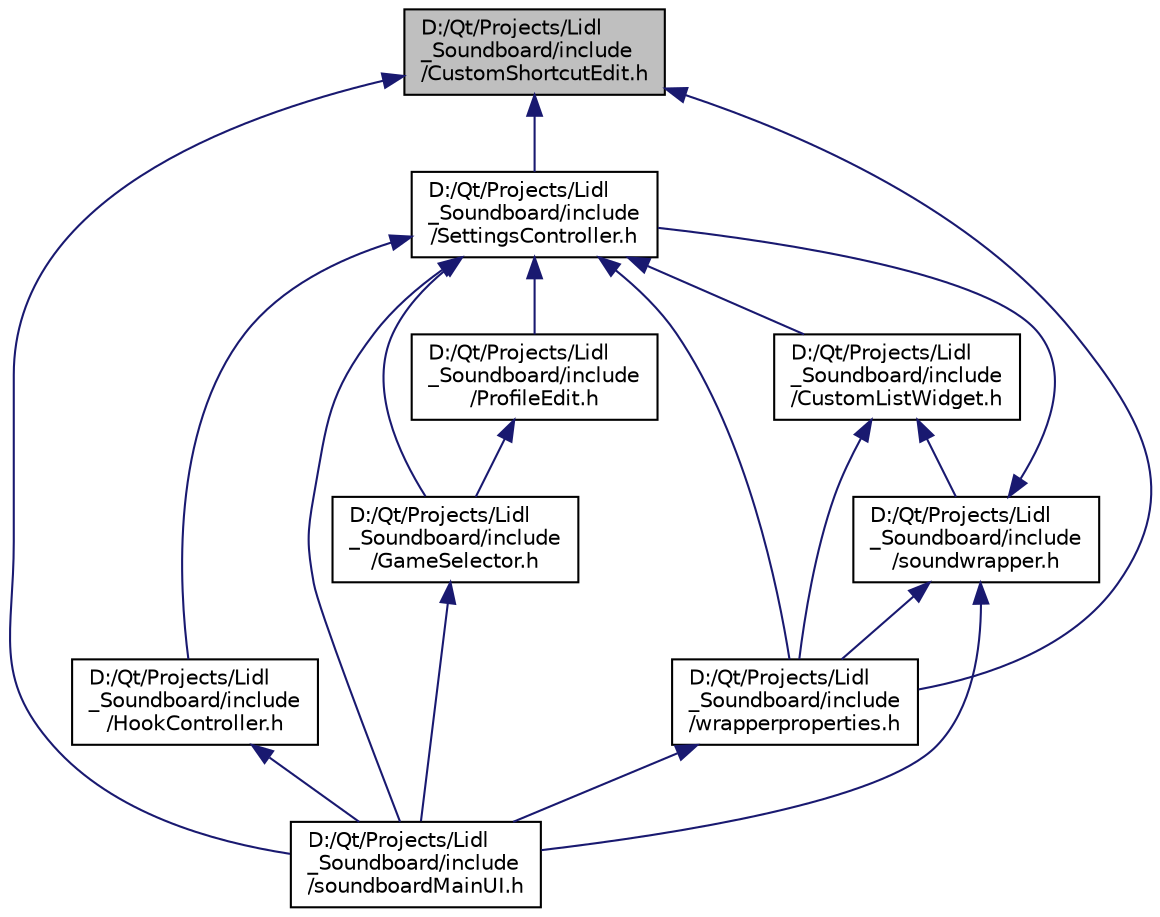 digraph "D:/Qt/Projects/Lidl_Soundboard/include/CustomShortcutEdit.h"
{
 // LATEX_PDF_SIZE
  edge [fontname="Helvetica",fontsize="10",labelfontname="Helvetica",labelfontsize="10"];
  node [fontname="Helvetica",fontsize="10",shape=record];
  Node7 [label="D:/Qt/Projects/Lidl\l_Soundboard/include\l/CustomShortcutEdit.h",height=0.2,width=0.4,color="black", fillcolor="grey75", style="filled", fontcolor="black",tooltip="Code of the mainUI."];
  Node7 -> Node8 [dir="back",color="midnightblue",fontsize="10",style="solid",fontname="Helvetica"];
  Node8 [label="D:/Qt/Projects/Lidl\l_Soundboard/include\l/SettingsController.h",height=0.2,width=0.4,color="black", fillcolor="white", style="filled",URL="$_settings_controller_8h_source.html",tooltip=" "];
  Node8 -> Node9 [dir="back",color="midnightblue",fontsize="10",style="solid",fontname="Helvetica"];
  Node9 [label="D:/Qt/Projects/Lidl\l_Soundboard/include\l/GameSelector.h",height=0.2,width=0.4,color="black", fillcolor="white", style="filled",URL="$_game_selector_8h_source.html",tooltip=" "];
  Node9 -> Node10 [dir="back",color="midnightblue",fontsize="10",style="solid",fontname="Helvetica"];
  Node10 [label="D:/Qt/Projects/Lidl\l_Soundboard/include\l/soundboardMainUI.h",height=0.2,width=0.4,color="black", fillcolor="white", style="filled",URL="$soundboard_main_u_i_8h.html",tooltip="Soundboard Main UI file."];
  Node8 -> Node11 [dir="back",color="midnightblue",fontsize="10",style="solid",fontname="Helvetica"];
  Node11 [label="D:/Qt/Projects/Lidl\l_Soundboard/include\l/CustomListWidget.h",height=0.2,width=0.4,color="black", fillcolor="white", style="filled",URL="$_custom_list_widget_8h.html",tooltip="File describing the CustomListWidget class."];
  Node11 -> Node12 [dir="back",color="midnightblue",fontsize="10",style="solid",fontname="Helvetica"];
  Node12 [label="D:/Qt/Projects/Lidl\l_Soundboard/include\l/soundwrapper.h",height=0.2,width=0.4,color="black", fillcolor="white", style="filled",URL="$soundwrapper_8h_source.html",tooltip=" "];
  Node12 -> Node8 [dir="back",color="midnightblue",fontsize="10",style="solid",fontname="Helvetica"];
  Node12 -> Node10 [dir="back",color="midnightblue",fontsize="10",style="solid",fontname="Helvetica"];
  Node12 -> Node13 [dir="back",color="midnightblue",fontsize="10",style="solid",fontname="Helvetica"];
  Node13 [label="D:/Qt/Projects/Lidl\l_Soundboard/include\l/wrapperproperties.h",height=0.2,width=0.4,color="black", fillcolor="white", style="filled",URL="$wrapperproperties_8h_source.html",tooltip=" "];
  Node13 -> Node10 [dir="back",color="midnightblue",fontsize="10",style="solid",fontname="Helvetica"];
  Node11 -> Node13 [dir="back",color="midnightblue",fontsize="10",style="solid",fontname="Helvetica"];
  Node8 -> Node14 [dir="back",color="midnightblue",fontsize="10",style="solid",fontname="Helvetica"];
  Node14 [label="D:/Qt/Projects/Lidl\l_Soundboard/include\l/ProfileEdit.h",height=0.2,width=0.4,color="black", fillcolor="white", style="filled",URL="$_profile_edit_8h_source.html",tooltip=" "];
  Node14 -> Node9 [dir="back",color="midnightblue",fontsize="10",style="solid",fontname="Helvetica"];
  Node8 -> Node15 [dir="back",color="midnightblue",fontsize="10",style="solid",fontname="Helvetica"];
  Node15 [label="D:/Qt/Projects/Lidl\l_Soundboard/include\l/HookController.h",height=0.2,width=0.4,color="black", fillcolor="white", style="filled",URL="$_hook_controller_8h.html",tooltip="File handling the Hook Controller Singleton as well as the definition of the CallBack."];
  Node15 -> Node10 [dir="back",color="midnightblue",fontsize="10",style="solid",fontname="Helvetica"];
  Node8 -> Node10 [dir="back",color="midnightblue",fontsize="10",style="solid",fontname="Helvetica"];
  Node8 -> Node13 [dir="back",color="midnightblue",fontsize="10",style="solid",fontname="Helvetica"];
  Node7 -> Node10 [dir="back",color="midnightblue",fontsize="10",style="solid",fontname="Helvetica"];
  Node7 -> Node13 [dir="back",color="midnightblue",fontsize="10",style="solid",fontname="Helvetica"];
}
